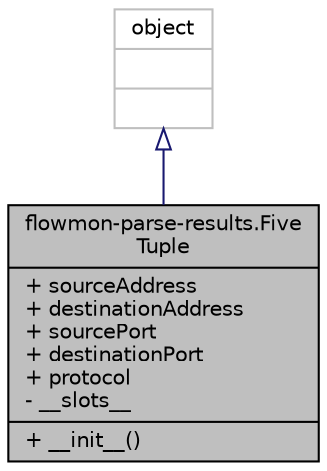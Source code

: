 digraph "flowmon-parse-results.FiveTuple"
{
  edge [fontname="Helvetica",fontsize="10",labelfontname="Helvetica",labelfontsize="10"];
  node [fontname="Helvetica",fontsize="10",shape=record];
  Node1 [label="{flowmon-parse-results.Five\lTuple\n|+ sourceAddress\l+ destinationAddress\l+ sourcePort\l+ destinationPort\l+ protocol\l- __slots__\l|+ __init__()\l}",height=0.2,width=0.4,color="black", fillcolor="grey75", style="filled", fontcolor="black"];
  Node2 -> Node1 [dir="back",color="midnightblue",fontsize="10",style="solid",arrowtail="onormal"];
  Node2 [label="{object\n||}",height=0.2,width=0.4,color="grey75", fillcolor="white", style="filled"];
}
